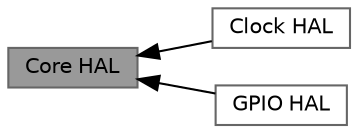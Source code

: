 digraph "Core HAL"
{
 // LATEX_PDF_SIZE
  bgcolor="transparent";
  edge [fontname=Helvetica,fontsize=10,labelfontname=Helvetica,labelfontsize=10];
  node [fontname=Helvetica,fontsize=10,shape=box,height=0.2,width=0.4];
  rankdir=LR;
  Node2 [id="Node000002",label="Clock HAL",height=0.2,width=0.4,color="grey40", fillcolor="white", style="filled",URL="$group___h_a_l___c_l_o_c_k.html",tooltip="Clock abstraction for multiple architectures."];
  Node3 [id="Node000003",label="GPIO HAL",height=0.2,width=0.4,color="grey40", fillcolor="white", style="filled",URL="$group___h_a_l___g_p_i_o.html",tooltip="GPIO abstraction for multiple architectures."];
  Node1 [id="Node000001",label="Core HAL",height=0.2,width=0.4,color="gray40", fillcolor="grey60", style="filled", fontcolor="black",tooltip="Top-level includes for the NavHAL framework."];
  Node1->Node2 [shape=plaintext, dir="back", style="solid"];
  Node1->Node3 [shape=plaintext, dir="back", style="solid"];
}

